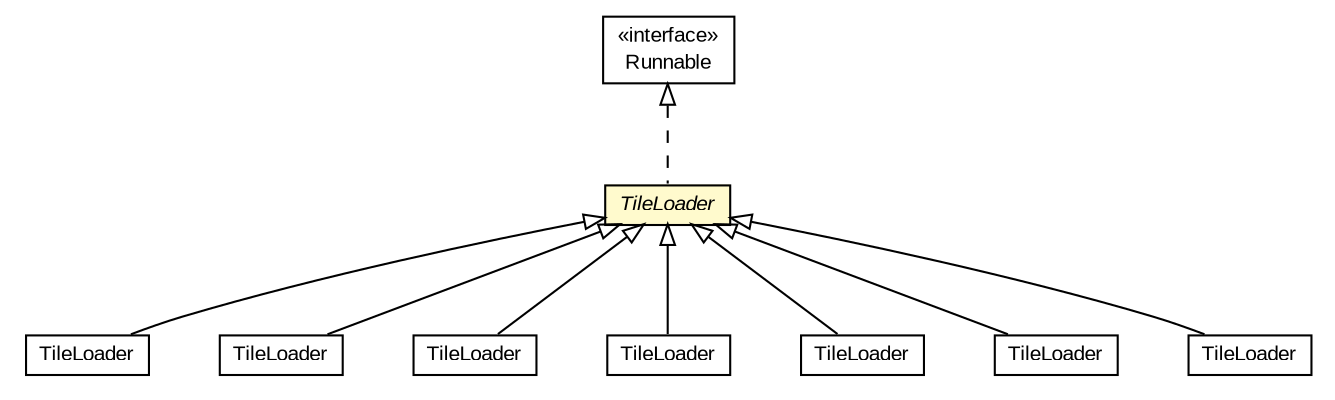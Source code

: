#!/usr/local/bin/dot
#
# Class diagram 
# Generated by UMLGraph version R5_6-24-gf6e263 (http://www.umlgraph.org/)
#

digraph G {
	edge [fontname="arial",fontsize=10,labelfontname="arial",labelfontsize=10];
	node [fontname="arial",fontsize=10,shape=plaintext];
	nodesep=0.25;
	ranksep=0.5;
	// org.osmdroid.tileprovider.modules.MapTileApproximater.TileLoader
	c149454 [label=<<table title="org.osmdroid.tileprovider.modules.MapTileApproximater.TileLoader" border="0" cellborder="1" cellspacing="0" cellpadding="2" port="p" href="./MapTileApproximater.TileLoader.html">
		<tr><td><table border="0" cellspacing="0" cellpadding="1">
<tr><td align="center" balign="center"> TileLoader </td></tr>
		</table></td></tr>
		</table>>, URL="./MapTileApproximater.TileLoader.html", fontname="arial", fontcolor="black", fontsize=10.0];
	// org.osmdroid.tileprovider.modules.MapTileAssetsProvider.TileLoader
	c149456 [label=<<table title="org.osmdroid.tileprovider.modules.MapTileAssetsProvider.TileLoader" border="0" cellborder="1" cellspacing="0" cellpadding="2" port="p" href="./MapTileAssetsProvider.TileLoader.html">
		<tr><td><table border="0" cellspacing="0" cellpadding="1">
<tr><td align="center" balign="center"> TileLoader </td></tr>
		</table></td></tr>
		</table>>, URL="./MapTileAssetsProvider.TileLoader.html", fontname="arial", fontcolor="black", fontsize=10.0];
	// org.osmdroid.tileprovider.modules.MapTileDownloader.TileLoader
	c149458 [label=<<table title="org.osmdroid.tileprovider.modules.MapTileDownloader.TileLoader" border="0" cellborder="1" cellspacing="0" cellpadding="2" port="p" href="./MapTileDownloader.TileLoader.html">
		<tr><td><table border="0" cellspacing="0" cellpadding="1">
<tr><td align="center" balign="center"> TileLoader </td></tr>
		</table></td></tr>
		</table>>, URL="./MapTileDownloader.TileLoader.html", fontname="arial", fontcolor="black", fontsize=10.0];
	// org.osmdroid.tileprovider.modules.MapTileFileArchiveProvider.TileLoader
	c149460 [label=<<table title="org.osmdroid.tileprovider.modules.MapTileFileArchiveProvider.TileLoader" border="0" cellborder="1" cellspacing="0" cellpadding="2" port="p" href="./MapTileFileArchiveProvider.TileLoader.html">
		<tr><td><table border="0" cellspacing="0" cellpadding="1">
<tr><td align="center" balign="center"> TileLoader </td></tr>
		</table></td></tr>
		</table>>, URL="./MapTileFileArchiveProvider.TileLoader.html", fontname="arial", fontcolor="black", fontsize=10.0];
	// org.osmdroid.tileprovider.modules.MapTileFilesystemProvider.TileLoader
	c149463 [label=<<table title="org.osmdroid.tileprovider.modules.MapTileFilesystemProvider.TileLoader" border="0" cellborder="1" cellspacing="0" cellpadding="2" port="p" href="./MapTileFilesystemProvider.TileLoader.html">
		<tr><td><table border="0" cellspacing="0" cellpadding="1">
<tr><td align="center" balign="center"> TileLoader </td></tr>
		</table></td></tr>
		</table>>, URL="./MapTileFilesystemProvider.TileLoader.html", fontname="arial", fontcolor="black", fontsize=10.0];
	// org.osmdroid.tileprovider.modules.MapTileModuleProviderBase.TileLoader
	c149465 [label=<<table title="org.osmdroid.tileprovider.modules.MapTileModuleProviderBase.TileLoader" border="0" cellborder="1" cellspacing="0" cellpadding="2" port="p" bgcolor="lemonChiffon" href="./MapTileModuleProviderBase.TileLoader.html">
		<tr><td><table border="0" cellspacing="0" cellpadding="1">
<tr><td align="center" balign="center"><font face="arial italic"> TileLoader </font></td></tr>
		</table></td></tr>
		</table>>, URL="./MapTileModuleProviderBase.TileLoader.html", fontname="arial", fontcolor="black", fontsize=10.0];
	// org.osmdroid.tileprovider.modules.MapTileSqlCacheProvider.TileLoader
	c149467 [label=<<table title="org.osmdroid.tileprovider.modules.MapTileSqlCacheProvider.TileLoader" border="0" cellborder="1" cellspacing="0" cellpadding="2" port="p" href="./MapTileSqlCacheProvider.TileLoader.html">
		<tr><td><table border="0" cellspacing="0" cellpadding="1">
<tr><td align="center" balign="center"> TileLoader </td></tr>
		</table></td></tr>
		</table>>, URL="./MapTileSqlCacheProvider.TileLoader.html", fontname="arial", fontcolor="black", fontsize=10.0];
	// org.osmdroid.gpkg.tiles.raster.GeoPackageMapTileModuleProvider.TileLoader
	c149671 [label=<<table title="org.osmdroid.gpkg.tiles.raster.GeoPackageMapTileModuleProvider.TileLoader" border="0" cellborder="1" cellspacing="0" cellpadding="2" port="p" href="../../gpkg/tiles/raster/GeoPackageMapTileModuleProvider.TileLoader.html">
		<tr><td><table border="0" cellspacing="0" cellpadding="1">
<tr><td align="center" balign="center"> TileLoader </td></tr>
		</table></td></tr>
		</table>>, URL="../../gpkg/tiles/raster/GeoPackageMapTileModuleProvider.TileLoader.html", fontname="arial", fontcolor="black", fontsize=10.0];
	//org.osmdroid.tileprovider.modules.MapTileApproximater.TileLoader extends org.osmdroid.tileprovider.modules.MapTileModuleProviderBase.TileLoader
	c149465:p -> c149454:p [dir=back,arrowtail=empty];
	//org.osmdroid.tileprovider.modules.MapTileAssetsProvider.TileLoader extends org.osmdroid.tileprovider.modules.MapTileModuleProviderBase.TileLoader
	c149465:p -> c149456:p [dir=back,arrowtail=empty];
	//org.osmdroid.tileprovider.modules.MapTileDownloader.TileLoader extends org.osmdroid.tileprovider.modules.MapTileModuleProviderBase.TileLoader
	c149465:p -> c149458:p [dir=back,arrowtail=empty];
	//org.osmdroid.tileprovider.modules.MapTileFileArchiveProvider.TileLoader extends org.osmdroid.tileprovider.modules.MapTileModuleProviderBase.TileLoader
	c149465:p -> c149460:p [dir=back,arrowtail=empty];
	//org.osmdroid.tileprovider.modules.MapTileFilesystemProvider.TileLoader extends org.osmdroid.tileprovider.modules.MapTileModuleProviderBase.TileLoader
	c149465:p -> c149463:p [dir=back,arrowtail=empty];
	//org.osmdroid.tileprovider.modules.MapTileModuleProviderBase.TileLoader implements java.lang.Runnable
	c149687:p -> c149465:p [dir=back,arrowtail=empty,style=dashed];
	//org.osmdroid.tileprovider.modules.MapTileSqlCacheProvider.TileLoader extends org.osmdroid.tileprovider.modules.MapTileModuleProviderBase.TileLoader
	c149465:p -> c149467:p [dir=back,arrowtail=empty];
	//org.osmdroid.gpkg.tiles.raster.GeoPackageMapTileModuleProvider.TileLoader extends org.osmdroid.tileprovider.modules.MapTileModuleProviderBase.TileLoader
	c149465:p -> c149671:p [dir=back,arrowtail=empty];
	// java.lang.Runnable
	c149687 [label=<<table title="java.lang.Runnable" border="0" cellborder="1" cellspacing="0" cellpadding="2" port="p" href="http://java.sun.com/j2se/1.4.2/docs/api/java/lang/Runnable.html">
		<tr><td><table border="0" cellspacing="0" cellpadding="1">
<tr><td align="center" balign="center"> &#171;interface&#187; </td></tr>
<tr><td align="center" balign="center"> Runnable </td></tr>
		</table></td></tr>
		</table>>, URL="http://java.sun.com/j2se/1.4.2/docs/api/java/lang/Runnable.html", fontname="arial", fontcolor="black", fontsize=10.0];
}

